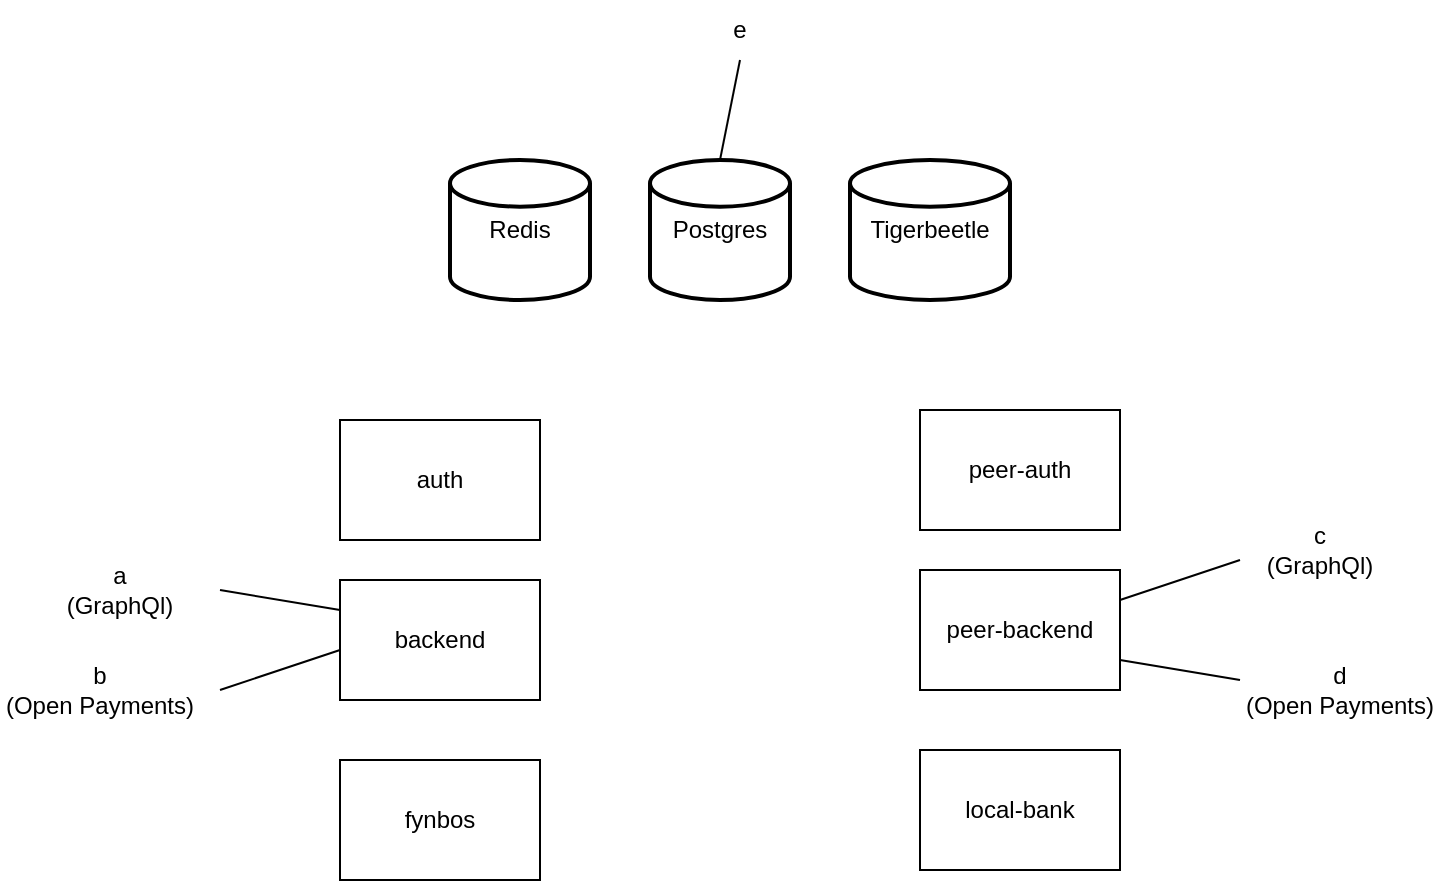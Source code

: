 <mxfile version="20.2.7" type="device"><diagram id="G7K_4BS86Fn3U5dKpeIK" name="Page-1"><mxGraphModel dx="2062" dy="1107" grid="1" gridSize="10" guides="1" tooltips="1" connect="1" arrows="1" fold="1" page="1" pageScale="1" pageWidth="850" pageHeight="1100" math="0" shadow="0"><root><mxCell id="0"/><mxCell id="1" parent="0"/><mxCell id="GZUKB3xHuZKvBoXVY2B1-1" value="Postgres" style="strokeWidth=2;html=1;shape=mxgraph.flowchart.database;whiteSpace=wrap;" vertex="1" parent="1"><mxGeometry x="385" y="330" width="70" height="70" as="geometry"/></mxCell><mxCell id="GZUKB3xHuZKvBoXVY2B1-2" value="Tigerbeetle" style="strokeWidth=2;html=1;shape=mxgraph.flowchart.database;whiteSpace=wrap;" vertex="1" parent="1"><mxGeometry x="485" y="330" width="80" height="70" as="geometry"/></mxCell><mxCell id="GZUKB3xHuZKvBoXVY2B1-3" value="Redis" style="strokeWidth=2;html=1;shape=mxgraph.flowchart.database;whiteSpace=wrap;" vertex="1" parent="1"><mxGeometry x="285" y="330" width="70" height="70" as="geometry"/></mxCell><mxCell id="GZUKB3xHuZKvBoXVY2B1-4" value="auth" style="rounded=0;whiteSpace=wrap;html=1;" vertex="1" parent="1"><mxGeometry x="230" y="460" width="100" height="60" as="geometry"/></mxCell><mxCell id="GZUKB3xHuZKvBoXVY2B1-5" value="backend" style="rounded=0;whiteSpace=wrap;html=1;" vertex="1" parent="1"><mxGeometry x="230" y="540" width="100" height="60" as="geometry"/></mxCell><mxCell id="GZUKB3xHuZKvBoXVY2B1-6" value="fynbos" style="rounded=0;whiteSpace=wrap;html=1;" vertex="1" parent="1"><mxGeometry x="230" y="630" width="100" height="60" as="geometry"/></mxCell><mxCell id="GZUKB3xHuZKvBoXVY2B1-8" value="peer-auth" style="rounded=0;whiteSpace=wrap;html=1;" vertex="1" parent="1"><mxGeometry x="520" y="455" width="100" height="60" as="geometry"/></mxCell><mxCell id="GZUKB3xHuZKvBoXVY2B1-9" value="peer-backend" style="rounded=0;whiteSpace=wrap;html=1;" vertex="1" parent="1"><mxGeometry x="520" y="535" width="100" height="60" as="geometry"/></mxCell><mxCell id="GZUKB3xHuZKvBoXVY2B1-10" value="local-bank" style="rounded=0;whiteSpace=wrap;html=1;" vertex="1" parent="1"><mxGeometry x="520" y="625" width="100" height="60" as="geometry"/></mxCell><mxCell id="GZUKB3xHuZKvBoXVY2B1-11" value="" style="endArrow=none;html=1;rounded=0;" edge="1" parent="1"><mxGeometry width="50" height="50" relative="1" as="geometry"><mxPoint x="620" y="550" as="sourcePoint"/><mxPoint x="680" y="530" as="targetPoint"/></mxGeometry></mxCell><mxCell id="GZUKB3xHuZKvBoXVY2B1-12" value="" style="endArrow=none;html=1;rounded=0;" edge="1" parent="1"><mxGeometry width="50" height="50" relative="1" as="geometry"><mxPoint x="620" y="580" as="sourcePoint"/><mxPoint x="680" y="590" as="targetPoint"/></mxGeometry></mxCell><mxCell id="GZUKB3xHuZKvBoXVY2B1-13" value="c (GraphQl)" style="text;html=1;strokeColor=none;fillColor=none;align=center;verticalAlign=middle;whiteSpace=wrap;rounded=0;" vertex="1" parent="1"><mxGeometry x="690" y="510" width="60" height="30" as="geometry"/></mxCell><mxCell id="GZUKB3xHuZKvBoXVY2B1-14" value="&lt;div&gt;d&lt;/div&gt;&lt;div&gt;(Open Payments)&lt;/div&gt;" style="text;html=1;strokeColor=none;fillColor=none;align=center;verticalAlign=middle;whiteSpace=wrap;rounded=0;" vertex="1" parent="1"><mxGeometry x="680" y="580" width="100" height="30" as="geometry"/></mxCell><mxCell id="GZUKB3xHuZKvBoXVY2B1-15" value="" style="endArrow=none;html=1;rounded=0;" edge="1" parent="1"><mxGeometry width="50" height="50" relative="1" as="geometry"><mxPoint x="170" y="595" as="sourcePoint"/><mxPoint x="230" y="575" as="targetPoint"/></mxGeometry></mxCell><mxCell id="GZUKB3xHuZKvBoXVY2B1-16" value="" style="endArrow=none;html=1;rounded=0;" edge="1" parent="1"><mxGeometry width="50" height="50" relative="1" as="geometry"><mxPoint x="170" y="545" as="sourcePoint"/><mxPoint x="230" y="555" as="targetPoint"/></mxGeometry></mxCell><mxCell id="GZUKB3xHuZKvBoXVY2B1-17" value="a (GraphQl)" style="text;html=1;strokeColor=none;fillColor=none;align=center;verticalAlign=middle;whiteSpace=wrap;rounded=0;" vertex="1" parent="1"><mxGeometry x="90" y="530" width="60" height="30" as="geometry"/></mxCell><mxCell id="GZUKB3xHuZKvBoXVY2B1-18" value="&lt;div&gt;b&lt;/div&gt;&lt;div&gt;(Open Payments)&lt;/div&gt;" style="text;html=1;strokeColor=none;fillColor=none;align=center;verticalAlign=middle;whiteSpace=wrap;rounded=0;" vertex="1" parent="1"><mxGeometry x="60" y="580" width="100" height="30" as="geometry"/></mxCell><mxCell id="GZUKB3xHuZKvBoXVY2B1-19" value="" style="endArrow=none;html=1;rounded=0;" edge="1" parent="1"><mxGeometry width="50" height="50" relative="1" as="geometry"><mxPoint x="420" y="330" as="sourcePoint"/><mxPoint x="430" y="280" as="targetPoint"/></mxGeometry></mxCell><mxCell id="GZUKB3xHuZKvBoXVY2B1-20" value="e" style="text;html=1;strokeColor=none;fillColor=none;align=center;verticalAlign=middle;whiteSpace=wrap;rounded=0;" vertex="1" parent="1"><mxGeometry x="400" y="250" width="60" height="30" as="geometry"/></mxCell></root></mxGraphModel></diagram></mxfile>